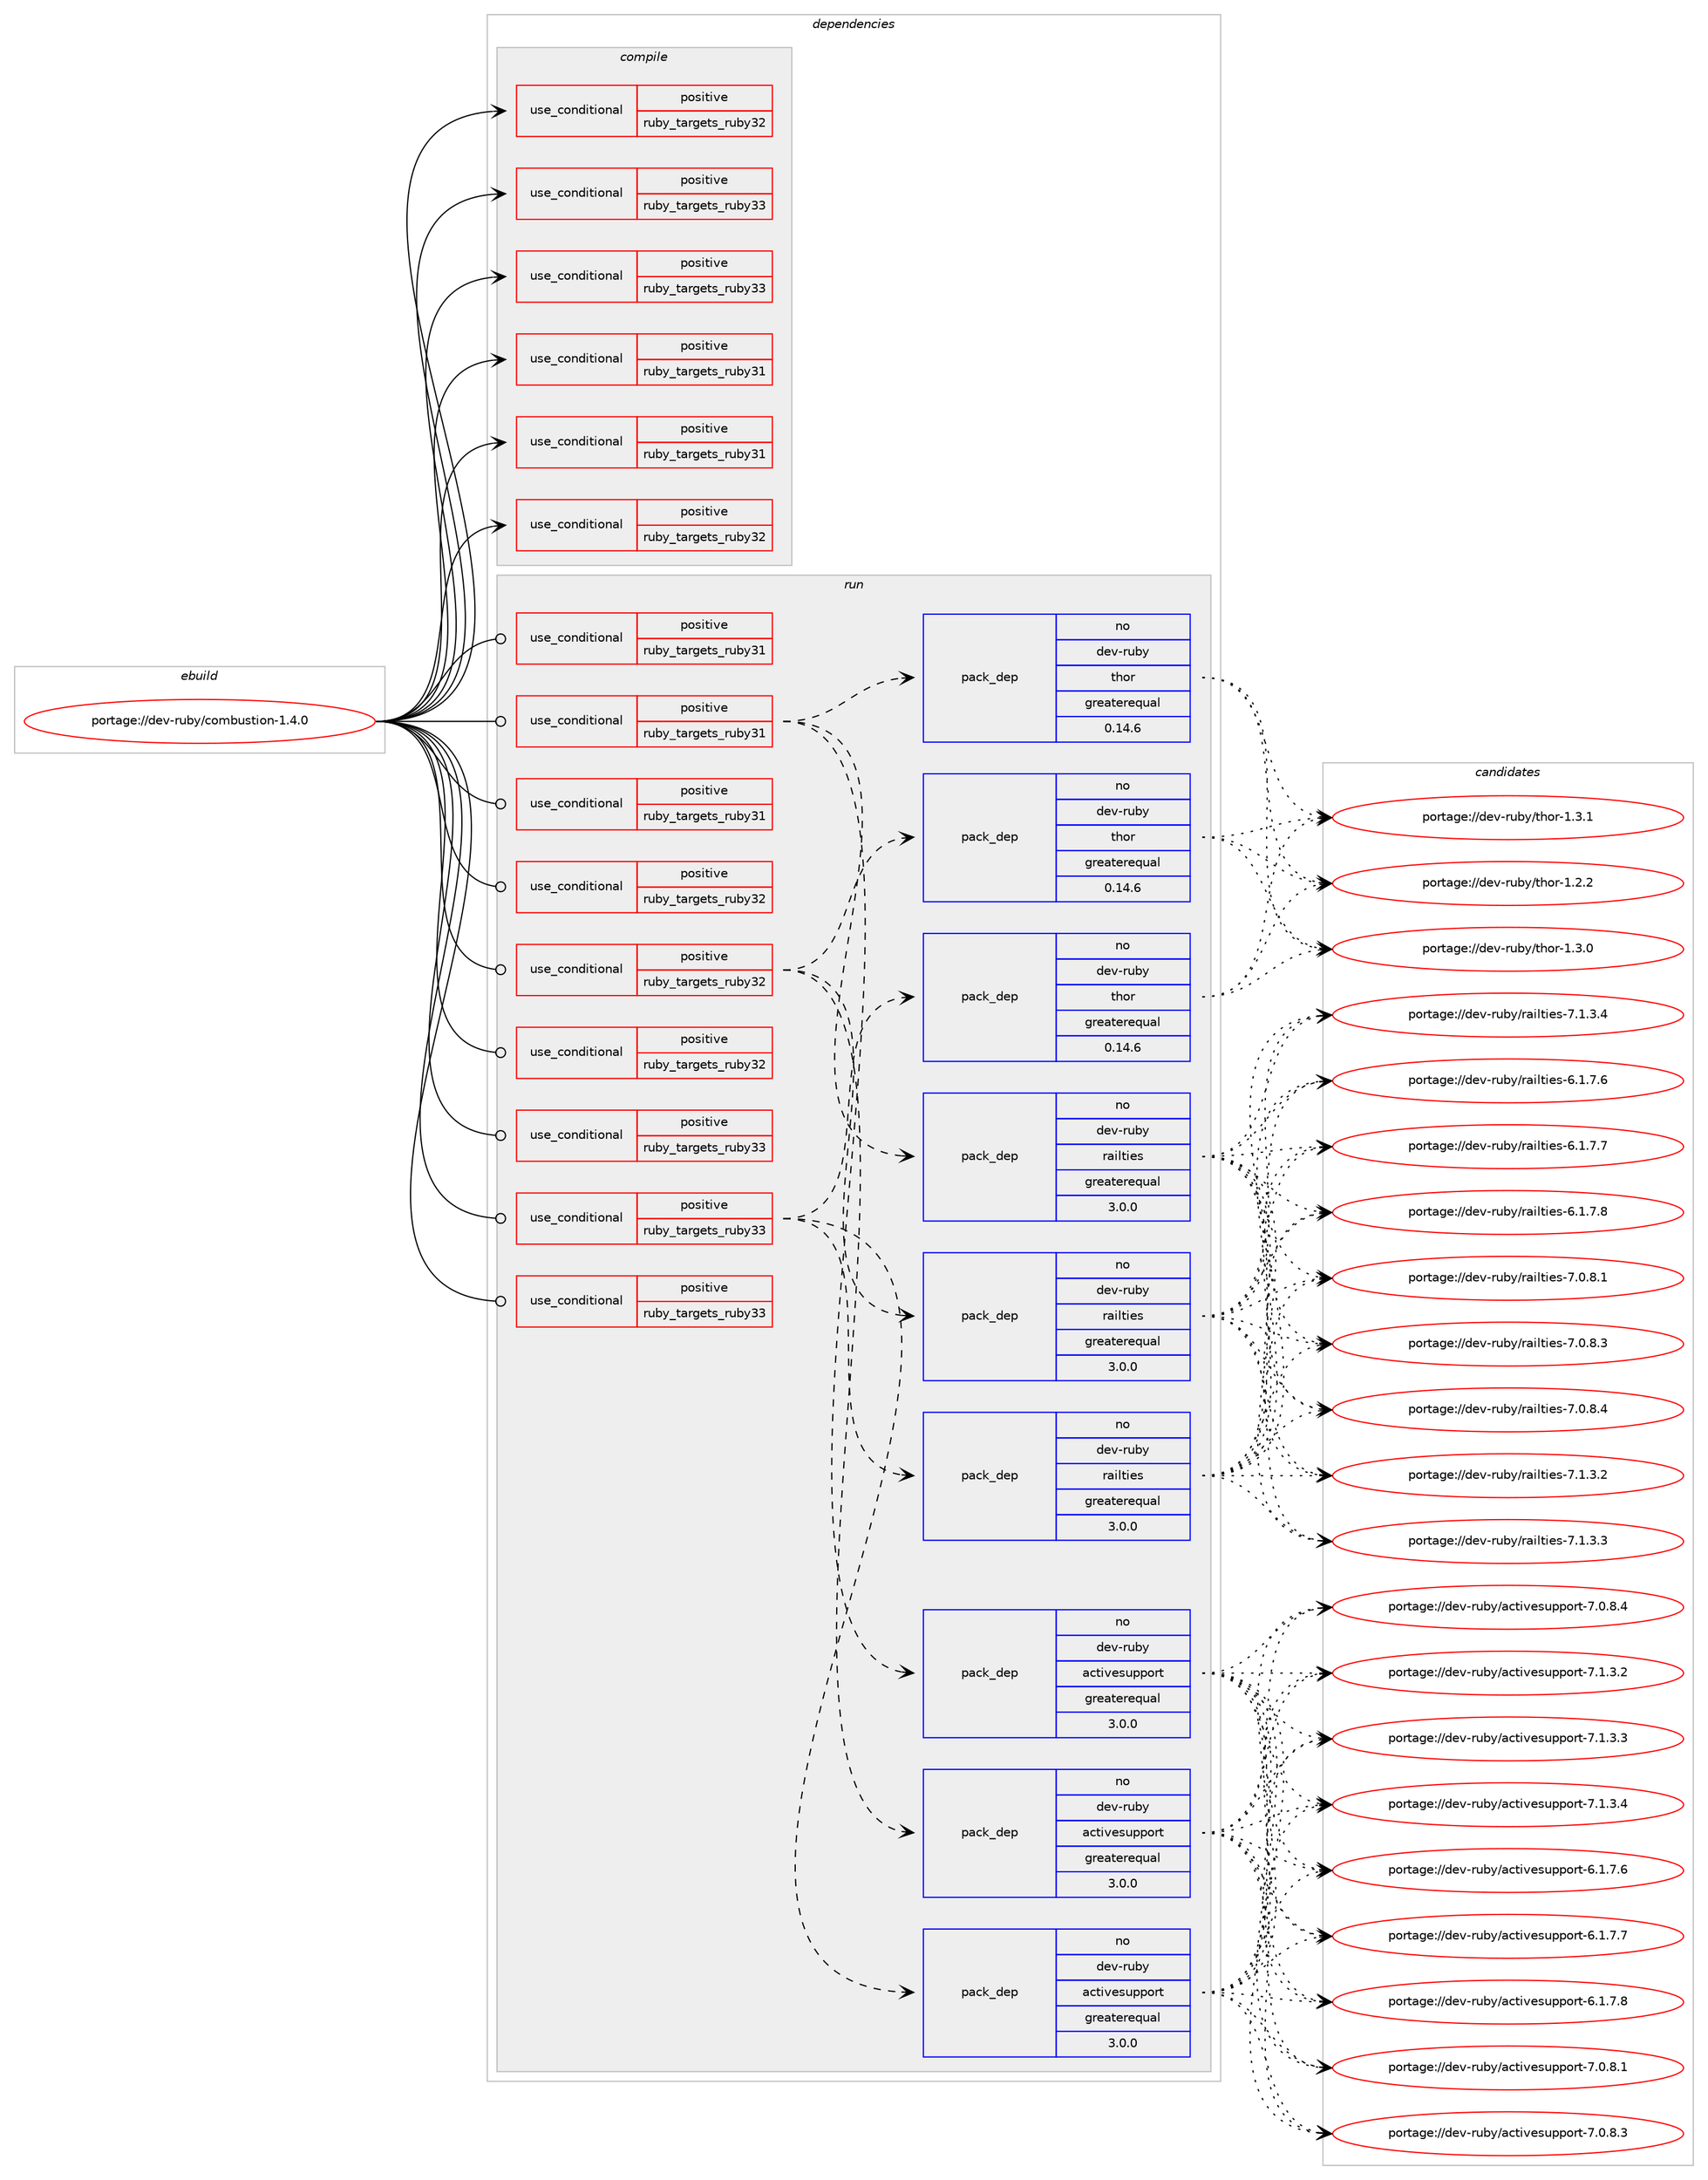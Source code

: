 digraph prolog {

# *************
# Graph options
# *************

newrank=true;
concentrate=true;
compound=true;
graph [rankdir=LR,fontname=Helvetica,fontsize=10,ranksep=1.5];#, ranksep=2.5, nodesep=0.2];
edge  [arrowhead=vee];
node  [fontname=Helvetica,fontsize=10];

# **********
# The ebuild
# **********

subgraph cluster_leftcol {
color=gray;
rank=same;
label=<<i>ebuild</i>>;
id [label="portage://dev-ruby/combustion-1.4.0", color=red, width=4, href="../dev-ruby/combustion-1.4.0.svg"];
}

# ****************
# The dependencies
# ****************

subgraph cluster_midcol {
color=gray;
label=<<i>dependencies</i>>;
subgraph cluster_compile {
fillcolor="#eeeeee";
style=filled;
label=<<i>compile</i>>;
subgraph cond44632 {
dependency91573 [label=<<TABLE BORDER="0" CELLBORDER="1" CELLSPACING="0" CELLPADDING="4"><TR><TD ROWSPAN="3" CELLPADDING="10">use_conditional</TD></TR><TR><TD>positive</TD></TR><TR><TD>ruby_targets_ruby31</TD></TR></TABLE>>, shape=none, color=red];
# *** BEGIN UNKNOWN DEPENDENCY TYPE (TODO) ***
# dependency91573 -> package_dependency(portage://dev-ruby/combustion-1.4.0,install,no,dev-lang,ruby,none,[,,],[slot(3.1)],[])
# *** END UNKNOWN DEPENDENCY TYPE (TODO) ***

}
id:e -> dependency91573:w [weight=20,style="solid",arrowhead="vee"];
subgraph cond44633 {
dependency91574 [label=<<TABLE BORDER="0" CELLBORDER="1" CELLSPACING="0" CELLPADDING="4"><TR><TD ROWSPAN="3" CELLPADDING="10">use_conditional</TD></TR><TR><TD>positive</TD></TR><TR><TD>ruby_targets_ruby31</TD></TR></TABLE>>, shape=none, color=red];
# *** BEGIN UNKNOWN DEPENDENCY TYPE (TODO) ***
# dependency91574 -> package_dependency(portage://dev-ruby/combustion-1.4.0,install,no,virtual,rubygems,none,[,,],[],[use(enable(ruby_targets_ruby31),negative)])
# *** END UNKNOWN DEPENDENCY TYPE (TODO) ***

}
id:e -> dependency91574:w [weight=20,style="solid",arrowhead="vee"];
subgraph cond44634 {
dependency91575 [label=<<TABLE BORDER="0" CELLBORDER="1" CELLSPACING="0" CELLPADDING="4"><TR><TD ROWSPAN="3" CELLPADDING="10">use_conditional</TD></TR><TR><TD>positive</TD></TR><TR><TD>ruby_targets_ruby32</TD></TR></TABLE>>, shape=none, color=red];
# *** BEGIN UNKNOWN DEPENDENCY TYPE (TODO) ***
# dependency91575 -> package_dependency(portage://dev-ruby/combustion-1.4.0,install,no,dev-lang,ruby,none,[,,],[slot(3.2)],[])
# *** END UNKNOWN DEPENDENCY TYPE (TODO) ***

}
id:e -> dependency91575:w [weight=20,style="solid",arrowhead="vee"];
subgraph cond44635 {
dependency91576 [label=<<TABLE BORDER="0" CELLBORDER="1" CELLSPACING="0" CELLPADDING="4"><TR><TD ROWSPAN="3" CELLPADDING="10">use_conditional</TD></TR><TR><TD>positive</TD></TR><TR><TD>ruby_targets_ruby32</TD></TR></TABLE>>, shape=none, color=red];
# *** BEGIN UNKNOWN DEPENDENCY TYPE (TODO) ***
# dependency91576 -> package_dependency(portage://dev-ruby/combustion-1.4.0,install,no,virtual,rubygems,none,[,,],[],[use(enable(ruby_targets_ruby32),negative)])
# *** END UNKNOWN DEPENDENCY TYPE (TODO) ***

}
id:e -> dependency91576:w [weight=20,style="solid",arrowhead="vee"];
subgraph cond44636 {
dependency91577 [label=<<TABLE BORDER="0" CELLBORDER="1" CELLSPACING="0" CELLPADDING="4"><TR><TD ROWSPAN="3" CELLPADDING="10">use_conditional</TD></TR><TR><TD>positive</TD></TR><TR><TD>ruby_targets_ruby33</TD></TR></TABLE>>, shape=none, color=red];
# *** BEGIN UNKNOWN DEPENDENCY TYPE (TODO) ***
# dependency91577 -> package_dependency(portage://dev-ruby/combustion-1.4.0,install,no,dev-lang,ruby,none,[,,],[slot(3.3)],[])
# *** END UNKNOWN DEPENDENCY TYPE (TODO) ***

}
id:e -> dependency91577:w [weight=20,style="solid",arrowhead="vee"];
subgraph cond44637 {
dependency91578 [label=<<TABLE BORDER="0" CELLBORDER="1" CELLSPACING="0" CELLPADDING="4"><TR><TD ROWSPAN="3" CELLPADDING="10">use_conditional</TD></TR><TR><TD>positive</TD></TR><TR><TD>ruby_targets_ruby33</TD></TR></TABLE>>, shape=none, color=red];
# *** BEGIN UNKNOWN DEPENDENCY TYPE (TODO) ***
# dependency91578 -> package_dependency(portage://dev-ruby/combustion-1.4.0,install,no,virtual,rubygems,none,[,,],[],[use(enable(ruby_targets_ruby33),negative)])
# *** END UNKNOWN DEPENDENCY TYPE (TODO) ***

}
id:e -> dependency91578:w [weight=20,style="solid",arrowhead="vee"];
}
subgraph cluster_compileandrun {
fillcolor="#eeeeee";
style=filled;
label=<<i>compile and run</i>>;
}
subgraph cluster_run {
fillcolor="#eeeeee";
style=filled;
label=<<i>run</i>>;
subgraph cond44638 {
dependency91579 [label=<<TABLE BORDER="0" CELLBORDER="1" CELLSPACING="0" CELLPADDING="4"><TR><TD ROWSPAN="3" CELLPADDING="10">use_conditional</TD></TR><TR><TD>positive</TD></TR><TR><TD>ruby_targets_ruby31</TD></TR></TABLE>>, shape=none, color=red];
# *** BEGIN UNKNOWN DEPENDENCY TYPE (TODO) ***
# dependency91579 -> package_dependency(portage://dev-ruby/combustion-1.4.0,run,no,dev-lang,ruby,none,[,,],[slot(3.1)],[])
# *** END UNKNOWN DEPENDENCY TYPE (TODO) ***

}
id:e -> dependency91579:w [weight=20,style="solid",arrowhead="odot"];
subgraph cond44639 {
dependency91580 [label=<<TABLE BORDER="0" CELLBORDER="1" CELLSPACING="0" CELLPADDING="4"><TR><TD ROWSPAN="3" CELLPADDING="10">use_conditional</TD></TR><TR><TD>positive</TD></TR><TR><TD>ruby_targets_ruby31</TD></TR></TABLE>>, shape=none, color=red];
subgraph pack45678 {
dependency91581 [label=<<TABLE BORDER="0" CELLBORDER="1" CELLSPACING="0" CELLPADDING="4" WIDTH="220"><TR><TD ROWSPAN="6" CELLPADDING="30">pack_dep</TD></TR><TR><TD WIDTH="110">no</TD></TR><TR><TD>dev-ruby</TD></TR><TR><TD>activesupport</TD></TR><TR><TD>greaterequal</TD></TR><TR><TD>3.0.0</TD></TR></TABLE>>, shape=none, color=blue];
}
dependency91580:e -> dependency91581:w [weight=20,style="dashed",arrowhead="vee"];
subgraph pack45679 {
dependency91582 [label=<<TABLE BORDER="0" CELLBORDER="1" CELLSPACING="0" CELLPADDING="4" WIDTH="220"><TR><TD ROWSPAN="6" CELLPADDING="30">pack_dep</TD></TR><TR><TD WIDTH="110">no</TD></TR><TR><TD>dev-ruby</TD></TR><TR><TD>railties</TD></TR><TR><TD>greaterequal</TD></TR><TR><TD>3.0.0</TD></TR></TABLE>>, shape=none, color=blue];
}
dependency91580:e -> dependency91582:w [weight=20,style="dashed",arrowhead="vee"];
subgraph pack45680 {
dependency91583 [label=<<TABLE BORDER="0" CELLBORDER="1" CELLSPACING="0" CELLPADDING="4" WIDTH="220"><TR><TD ROWSPAN="6" CELLPADDING="30">pack_dep</TD></TR><TR><TD WIDTH="110">no</TD></TR><TR><TD>dev-ruby</TD></TR><TR><TD>thor</TD></TR><TR><TD>greaterequal</TD></TR><TR><TD>0.14.6</TD></TR></TABLE>>, shape=none, color=blue];
}
dependency91580:e -> dependency91583:w [weight=20,style="dashed",arrowhead="vee"];
}
id:e -> dependency91580:w [weight=20,style="solid",arrowhead="odot"];
subgraph cond44640 {
dependency91584 [label=<<TABLE BORDER="0" CELLBORDER="1" CELLSPACING="0" CELLPADDING="4"><TR><TD ROWSPAN="3" CELLPADDING="10">use_conditional</TD></TR><TR><TD>positive</TD></TR><TR><TD>ruby_targets_ruby31</TD></TR></TABLE>>, shape=none, color=red];
# *** BEGIN UNKNOWN DEPENDENCY TYPE (TODO) ***
# dependency91584 -> package_dependency(portage://dev-ruby/combustion-1.4.0,run,no,virtual,rubygems,none,[,,],[],[use(enable(ruby_targets_ruby31),negative)])
# *** END UNKNOWN DEPENDENCY TYPE (TODO) ***

}
id:e -> dependency91584:w [weight=20,style="solid",arrowhead="odot"];
subgraph cond44641 {
dependency91585 [label=<<TABLE BORDER="0" CELLBORDER="1" CELLSPACING="0" CELLPADDING="4"><TR><TD ROWSPAN="3" CELLPADDING="10">use_conditional</TD></TR><TR><TD>positive</TD></TR><TR><TD>ruby_targets_ruby32</TD></TR></TABLE>>, shape=none, color=red];
# *** BEGIN UNKNOWN DEPENDENCY TYPE (TODO) ***
# dependency91585 -> package_dependency(portage://dev-ruby/combustion-1.4.0,run,no,dev-lang,ruby,none,[,,],[slot(3.2)],[])
# *** END UNKNOWN DEPENDENCY TYPE (TODO) ***

}
id:e -> dependency91585:w [weight=20,style="solid",arrowhead="odot"];
subgraph cond44642 {
dependency91586 [label=<<TABLE BORDER="0" CELLBORDER="1" CELLSPACING="0" CELLPADDING="4"><TR><TD ROWSPAN="3" CELLPADDING="10">use_conditional</TD></TR><TR><TD>positive</TD></TR><TR><TD>ruby_targets_ruby32</TD></TR></TABLE>>, shape=none, color=red];
subgraph pack45681 {
dependency91587 [label=<<TABLE BORDER="0" CELLBORDER="1" CELLSPACING="0" CELLPADDING="4" WIDTH="220"><TR><TD ROWSPAN="6" CELLPADDING="30">pack_dep</TD></TR><TR><TD WIDTH="110">no</TD></TR><TR><TD>dev-ruby</TD></TR><TR><TD>activesupport</TD></TR><TR><TD>greaterequal</TD></TR><TR><TD>3.0.0</TD></TR></TABLE>>, shape=none, color=blue];
}
dependency91586:e -> dependency91587:w [weight=20,style="dashed",arrowhead="vee"];
subgraph pack45682 {
dependency91588 [label=<<TABLE BORDER="0" CELLBORDER="1" CELLSPACING="0" CELLPADDING="4" WIDTH="220"><TR><TD ROWSPAN="6" CELLPADDING="30">pack_dep</TD></TR><TR><TD WIDTH="110">no</TD></TR><TR><TD>dev-ruby</TD></TR><TR><TD>railties</TD></TR><TR><TD>greaterequal</TD></TR><TR><TD>3.0.0</TD></TR></TABLE>>, shape=none, color=blue];
}
dependency91586:e -> dependency91588:w [weight=20,style="dashed",arrowhead="vee"];
subgraph pack45683 {
dependency91589 [label=<<TABLE BORDER="0" CELLBORDER="1" CELLSPACING="0" CELLPADDING="4" WIDTH="220"><TR><TD ROWSPAN="6" CELLPADDING="30">pack_dep</TD></TR><TR><TD WIDTH="110">no</TD></TR><TR><TD>dev-ruby</TD></TR><TR><TD>thor</TD></TR><TR><TD>greaterequal</TD></TR><TR><TD>0.14.6</TD></TR></TABLE>>, shape=none, color=blue];
}
dependency91586:e -> dependency91589:w [weight=20,style="dashed",arrowhead="vee"];
}
id:e -> dependency91586:w [weight=20,style="solid",arrowhead="odot"];
subgraph cond44643 {
dependency91590 [label=<<TABLE BORDER="0" CELLBORDER="1" CELLSPACING="0" CELLPADDING="4"><TR><TD ROWSPAN="3" CELLPADDING="10">use_conditional</TD></TR><TR><TD>positive</TD></TR><TR><TD>ruby_targets_ruby32</TD></TR></TABLE>>, shape=none, color=red];
# *** BEGIN UNKNOWN DEPENDENCY TYPE (TODO) ***
# dependency91590 -> package_dependency(portage://dev-ruby/combustion-1.4.0,run,no,virtual,rubygems,none,[,,],[],[use(enable(ruby_targets_ruby32),negative)])
# *** END UNKNOWN DEPENDENCY TYPE (TODO) ***

}
id:e -> dependency91590:w [weight=20,style="solid",arrowhead="odot"];
subgraph cond44644 {
dependency91591 [label=<<TABLE BORDER="0" CELLBORDER="1" CELLSPACING="0" CELLPADDING="4"><TR><TD ROWSPAN="3" CELLPADDING="10">use_conditional</TD></TR><TR><TD>positive</TD></TR><TR><TD>ruby_targets_ruby33</TD></TR></TABLE>>, shape=none, color=red];
# *** BEGIN UNKNOWN DEPENDENCY TYPE (TODO) ***
# dependency91591 -> package_dependency(portage://dev-ruby/combustion-1.4.0,run,no,dev-lang,ruby,none,[,,],[slot(3.3)],[])
# *** END UNKNOWN DEPENDENCY TYPE (TODO) ***

}
id:e -> dependency91591:w [weight=20,style="solid",arrowhead="odot"];
subgraph cond44645 {
dependency91592 [label=<<TABLE BORDER="0" CELLBORDER="1" CELLSPACING="0" CELLPADDING="4"><TR><TD ROWSPAN="3" CELLPADDING="10">use_conditional</TD></TR><TR><TD>positive</TD></TR><TR><TD>ruby_targets_ruby33</TD></TR></TABLE>>, shape=none, color=red];
subgraph pack45684 {
dependency91593 [label=<<TABLE BORDER="0" CELLBORDER="1" CELLSPACING="0" CELLPADDING="4" WIDTH="220"><TR><TD ROWSPAN="6" CELLPADDING="30">pack_dep</TD></TR><TR><TD WIDTH="110">no</TD></TR><TR><TD>dev-ruby</TD></TR><TR><TD>activesupport</TD></TR><TR><TD>greaterequal</TD></TR><TR><TD>3.0.0</TD></TR></TABLE>>, shape=none, color=blue];
}
dependency91592:e -> dependency91593:w [weight=20,style="dashed",arrowhead="vee"];
subgraph pack45685 {
dependency91594 [label=<<TABLE BORDER="0" CELLBORDER="1" CELLSPACING="0" CELLPADDING="4" WIDTH="220"><TR><TD ROWSPAN="6" CELLPADDING="30">pack_dep</TD></TR><TR><TD WIDTH="110">no</TD></TR><TR><TD>dev-ruby</TD></TR><TR><TD>railties</TD></TR><TR><TD>greaterequal</TD></TR><TR><TD>3.0.0</TD></TR></TABLE>>, shape=none, color=blue];
}
dependency91592:e -> dependency91594:w [weight=20,style="dashed",arrowhead="vee"];
subgraph pack45686 {
dependency91595 [label=<<TABLE BORDER="0" CELLBORDER="1" CELLSPACING="0" CELLPADDING="4" WIDTH="220"><TR><TD ROWSPAN="6" CELLPADDING="30">pack_dep</TD></TR><TR><TD WIDTH="110">no</TD></TR><TR><TD>dev-ruby</TD></TR><TR><TD>thor</TD></TR><TR><TD>greaterequal</TD></TR><TR><TD>0.14.6</TD></TR></TABLE>>, shape=none, color=blue];
}
dependency91592:e -> dependency91595:w [weight=20,style="dashed",arrowhead="vee"];
}
id:e -> dependency91592:w [weight=20,style="solid",arrowhead="odot"];
subgraph cond44646 {
dependency91596 [label=<<TABLE BORDER="0" CELLBORDER="1" CELLSPACING="0" CELLPADDING="4"><TR><TD ROWSPAN="3" CELLPADDING="10">use_conditional</TD></TR><TR><TD>positive</TD></TR><TR><TD>ruby_targets_ruby33</TD></TR></TABLE>>, shape=none, color=red];
# *** BEGIN UNKNOWN DEPENDENCY TYPE (TODO) ***
# dependency91596 -> package_dependency(portage://dev-ruby/combustion-1.4.0,run,no,virtual,rubygems,none,[,,],[],[use(enable(ruby_targets_ruby33),negative)])
# *** END UNKNOWN DEPENDENCY TYPE (TODO) ***

}
id:e -> dependency91596:w [weight=20,style="solid",arrowhead="odot"];
}
}

# **************
# The candidates
# **************

subgraph cluster_choices {
rank=same;
color=gray;
label=<<i>candidates</i>>;

subgraph choice45678 {
color=black;
nodesep=1;
choice10010111845114117981214797991161051181011151171121121111141164554464946554654 [label="portage://dev-ruby/activesupport-6.1.7.6", color=red, width=4,href="../dev-ruby/activesupport-6.1.7.6.svg"];
choice10010111845114117981214797991161051181011151171121121111141164554464946554655 [label="portage://dev-ruby/activesupport-6.1.7.7", color=red, width=4,href="../dev-ruby/activesupport-6.1.7.7.svg"];
choice10010111845114117981214797991161051181011151171121121111141164554464946554656 [label="portage://dev-ruby/activesupport-6.1.7.8", color=red, width=4,href="../dev-ruby/activesupport-6.1.7.8.svg"];
choice10010111845114117981214797991161051181011151171121121111141164555464846564649 [label="portage://dev-ruby/activesupport-7.0.8.1", color=red, width=4,href="../dev-ruby/activesupport-7.0.8.1.svg"];
choice10010111845114117981214797991161051181011151171121121111141164555464846564651 [label="portage://dev-ruby/activesupport-7.0.8.3", color=red, width=4,href="../dev-ruby/activesupport-7.0.8.3.svg"];
choice10010111845114117981214797991161051181011151171121121111141164555464846564652 [label="portage://dev-ruby/activesupport-7.0.8.4", color=red, width=4,href="../dev-ruby/activesupport-7.0.8.4.svg"];
choice10010111845114117981214797991161051181011151171121121111141164555464946514650 [label="portage://dev-ruby/activesupport-7.1.3.2", color=red, width=4,href="../dev-ruby/activesupport-7.1.3.2.svg"];
choice10010111845114117981214797991161051181011151171121121111141164555464946514651 [label="portage://dev-ruby/activesupport-7.1.3.3", color=red, width=4,href="../dev-ruby/activesupport-7.1.3.3.svg"];
choice10010111845114117981214797991161051181011151171121121111141164555464946514652 [label="portage://dev-ruby/activesupport-7.1.3.4", color=red, width=4,href="../dev-ruby/activesupport-7.1.3.4.svg"];
dependency91581:e -> choice10010111845114117981214797991161051181011151171121121111141164554464946554654:w [style=dotted,weight="100"];
dependency91581:e -> choice10010111845114117981214797991161051181011151171121121111141164554464946554655:w [style=dotted,weight="100"];
dependency91581:e -> choice10010111845114117981214797991161051181011151171121121111141164554464946554656:w [style=dotted,weight="100"];
dependency91581:e -> choice10010111845114117981214797991161051181011151171121121111141164555464846564649:w [style=dotted,weight="100"];
dependency91581:e -> choice10010111845114117981214797991161051181011151171121121111141164555464846564651:w [style=dotted,weight="100"];
dependency91581:e -> choice10010111845114117981214797991161051181011151171121121111141164555464846564652:w [style=dotted,weight="100"];
dependency91581:e -> choice10010111845114117981214797991161051181011151171121121111141164555464946514650:w [style=dotted,weight="100"];
dependency91581:e -> choice10010111845114117981214797991161051181011151171121121111141164555464946514651:w [style=dotted,weight="100"];
dependency91581:e -> choice10010111845114117981214797991161051181011151171121121111141164555464946514652:w [style=dotted,weight="100"];
}
subgraph choice45679 {
color=black;
nodesep=1;
choice100101118451141179812147114971051081161051011154554464946554654 [label="portage://dev-ruby/railties-6.1.7.6", color=red, width=4,href="../dev-ruby/railties-6.1.7.6.svg"];
choice100101118451141179812147114971051081161051011154554464946554655 [label="portage://dev-ruby/railties-6.1.7.7", color=red, width=4,href="../dev-ruby/railties-6.1.7.7.svg"];
choice100101118451141179812147114971051081161051011154554464946554656 [label="portage://dev-ruby/railties-6.1.7.8", color=red, width=4,href="../dev-ruby/railties-6.1.7.8.svg"];
choice100101118451141179812147114971051081161051011154555464846564649 [label="portage://dev-ruby/railties-7.0.8.1", color=red, width=4,href="../dev-ruby/railties-7.0.8.1.svg"];
choice100101118451141179812147114971051081161051011154555464846564651 [label="portage://dev-ruby/railties-7.0.8.3", color=red, width=4,href="../dev-ruby/railties-7.0.8.3.svg"];
choice100101118451141179812147114971051081161051011154555464846564652 [label="portage://dev-ruby/railties-7.0.8.4", color=red, width=4,href="../dev-ruby/railties-7.0.8.4.svg"];
choice100101118451141179812147114971051081161051011154555464946514650 [label="portage://dev-ruby/railties-7.1.3.2", color=red, width=4,href="../dev-ruby/railties-7.1.3.2.svg"];
choice100101118451141179812147114971051081161051011154555464946514651 [label="portage://dev-ruby/railties-7.1.3.3", color=red, width=4,href="../dev-ruby/railties-7.1.3.3.svg"];
choice100101118451141179812147114971051081161051011154555464946514652 [label="portage://dev-ruby/railties-7.1.3.4", color=red, width=4,href="../dev-ruby/railties-7.1.3.4.svg"];
dependency91582:e -> choice100101118451141179812147114971051081161051011154554464946554654:w [style=dotted,weight="100"];
dependency91582:e -> choice100101118451141179812147114971051081161051011154554464946554655:w [style=dotted,weight="100"];
dependency91582:e -> choice100101118451141179812147114971051081161051011154554464946554656:w [style=dotted,weight="100"];
dependency91582:e -> choice100101118451141179812147114971051081161051011154555464846564649:w [style=dotted,weight="100"];
dependency91582:e -> choice100101118451141179812147114971051081161051011154555464846564651:w [style=dotted,weight="100"];
dependency91582:e -> choice100101118451141179812147114971051081161051011154555464846564652:w [style=dotted,weight="100"];
dependency91582:e -> choice100101118451141179812147114971051081161051011154555464946514650:w [style=dotted,weight="100"];
dependency91582:e -> choice100101118451141179812147114971051081161051011154555464946514651:w [style=dotted,weight="100"];
dependency91582:e -> choice100101118451141179812147114971051081161051011154555464946514652:w [style=dotted,weight="100"];
}
subgraph choice45680 {
color=black;
nodesep=1;
choice100101118451141179812147116104111114454946504650 [label="portage://dev-ruby/thor-1.2.2", color=red, width=4,href="../dev-ruby/thor-1.2.2.svg"];
choice100101118451141179812147116104111114454946514648 [label="portage://dev-ruby/thor-1.3.0", color=red, width=4,href="../dev-ruby/thor-1.3.0.svg"];
choice100101118451141179812147116104111114454946514649 [label="portage://dev-ruby/thor-1.3.1", color=red, width=4,href="../dev-ruby/thor-1.3.1.svg"];
dependency91583:e -> choice100101118451141179812147116104111114454946504650:w [style=dotted,weight="100"];
dependency91583:e -> choice100101118451141179812147116104111114454946514648:w [style=dotted,weight="100"];
dependency91583:e -> choice100101118451141179812147116104111114454946514649:w [style=dotted,weight="100"];
}
subgraph choice45681 {
color=black;
nodesep=1;
choice10010111845114117981214797991161051181011151171121121111141164554464946554654 [label="portage://dev-ruby/activesupport-6.1.7.6", color=red, width=4,href="../dev-ruby/activesupport-6.1.7.6.svg"];
choice10010111845114117981214797991161051181011151171121121111141164554464946554655 [label="portage://dev-ruby/activesupport-6.1.7.7", color=red, width=4,href="../dev-ruby/activesupport-6.1.7.7.svg"];
choice10010111845114117981214797991161051181011151171121121111141164554464946554656 [label="portage://dev-ruby/activesupport-6.1.7.8", color=red, width=4,href="../dev-ruby/activesupport-6.1.7.8.svg"];
choice10010111845114117981214797991161051181011151171121121111141164555464846564649 [label="portage://dev-ruby/activesupport-7.0.8.1", color=red, width=4,href="../dev-ruby/activesupport-7.0.8.1.svg"];
choice10010111845114117981214797991161051181011151171121121111141164555464846564651 [label="portage://dev-ruby/activesupport-7.0.8.3", color=red, width=4,href="../dev-ruby/activesupport-7.0.8.3.svg"];
choice10010111845114117981214797991161051181011151171121121111141164555464846564652 [label="portage://dev-ruby/activesupport-7.0.8.4", color=red, width=4,href="../dev-ruby/activesupport-7.0.8.4.svg"];
choice10010111845114117981214797991161051181011151171121121111141164555464946514650 [label="portage://dev-ruby/activesupport-7.1.3.2", color=red, width=4,href="../dev-ruby/activesupport-7.1.3.2.svg"];
choice10010111845114117981214797991161051181011151171121121111141164555464946514651 [label="portage://dev-ruby/activesupport-7.1.3.3", color=red, width=4,href="../dev-ruby/activesupport-7.1.3.3.svg"];
choice10010111845114117981214797991161051181011151171121121111141164555464946514652 [label="portage://dev-ruby/activesupport-7.1.3.4", color=red, width=4,href="../dev-ruby/activesupport-7.1.3.4.svg"];
dependency91587:e -> choice10010111845114117981214797991161051181011151171121121111141164554464946554654:w [style=dotted,weight="100"];
dependency91587:e -> choice10010111845114117981214797991161051181011151171121121111141164554464946554655:w [style=dotted,weight="100"];
dependency91587:e -> choice10010111845114117981214797991161051181011151171121121111141164554464946554656:w [style=dotted,weight="100"];
dependency91587:e -> choice10010111845114117981214797991161051181011151171121121111141164555464846564649:w [style=dotted,weight="100"];
dependency91587:e -> choice10010111845114117981214797991161051181011151171121121111141164555464846564651:w [style=dotted,weight="100"];
dependency91587:e -> choice10010111845114117981214797991161051181011151171121121111141164555464846564652:w [style=dotted,weight="100"];
dependency91587:e -> choice10010111845114117981214797991161051181011151171121121111141164555464946514650:w [style=dotted,weight="100"];
dependency91587:e -> choice10010111845114117981214797991161051181011151171121121111141164555464946514651:w [style=dotted,weight="100"];
dependency91587:e -> choice10010111845114117981214797991161051181011151171121121111141164555464946514652:w [style=dotted,weight="100"];
}
subgraph choice45682 {
color=black;
nodesep=1;
choice100101118451141179812147114971051081161051011154554464946554654 [label="portage://dev-ruby/railties-6.1.7.6", color=red, width=4,href="../dev-ruby/railties-6.1.7.6.svg"];
choice100101118451141179812147114971051081161051011154554464946554655 [label="portage://dev-ruby/railties-6.1.7.7", color=red, width=4,href="../dev-ruby/railties-6.1.7.7.svg"];
choice100101118451141179812147114971051081161051011154554464946554656 [label="portage://dev-ruby/railties-6.1.7.8", color=red, width=4,href="../dev-ruby/railties-6.1.7.8.svg"];
choice100101118451141179812147114971051081161051011154555464846564649 [label="portage://dev-ruby/railties-7.0.8.1", color=red, width=4,href="../dev-ruby/railties-7.0.8.1.svg"];
choice100101118451141179812147114971051081161051011154555464846564651 [label="portage://dev-ruby/railties-7.0.8.3", color=red, width=4,href="../dev-ruby/railties-7.0.8.3.svg"];
choice100101118451141179812147114971051081161051011154555464846564652 [label="portage://dev-ruby/railties-7.0.8.4", color=red, width=4,href="../dev-ruby/railties-7.0.8.4.svg"];
choice100101118451141179812147114971051081161051011154555464946514650 [label="portage://dev-ruby/railties-7.1.3.2", color=red, width=4,href="../dev-ruby/railties-7.1.3.2.svg"];
choice100101118451141179812147114971051081161051011154555464946514651 [label="portage://dev-ruby/railties-7.1.3.3", color=red, width=4,href="../dev-ruby/railties-7.1.3.3.svg"];
choice100101118451141179812147114971051081161051011154555464946514652 [label="portage://dev-ruby/railties-7.1.3.4", color=red, width=4,href="../dev-ruby/railties-7.1.3.4.svg"];
dependency91588:e -> choice100101118451141179812147114971051081161051011154554464946554654:w [style=dotted,weight="100"];
dependency91588:e -> choice100101118451141179812147114971051081161051011154554464946554655:w [style=dotted,weight="100"];
dependency91588:e -> choice100101118451141179812147114971051081161051011154554464946554656:w [style=dotted,weight="100"];
dependency91588:e -> choice100101118451141179812147114971051081161051011154555464846564649:w [style=dotted,weight="100"];
dependency91588:e -> choice100101118451141179812147114971051081161051011154555464846564651:w [style=dotted,weight="100"];
dependency91588:e -> choice100101118451141179812147114971051081161051011154555464846564652:w [style=dotted,weight="100"];
dependency91588:e -> choice100101118451141179812147114971051081161051011154555464946514650:w [style=dotted,weight="100"];
dependency91588:e -> choice100101118451141179812147114971051081161051011154555464946514651:w [style=dotted,weight="100"];
dependency91588:e -> choice100101118451141179812147114971051081161051011154555464946514652:w [style=dotted,weight="100"];
}
subgraph choice45683 {
color=black;
nodesep=1;
choice100101118451141179812147116104111114454946504650 [label="portage://dev-ruby/thor-1.2.2", color=red, width=4,href="../dev-ruby/thor-1.2.2.svg"];
choice100101118451141179812147116104111114454946514648 [label="portage://dev-ruby/thor-1.3.0", color=red, width=4,href="../dev-ruby/thor-1.3.0.svg"];
choice100101118451141179812147116104111114454946514649 [label="portage://dev-ruby/thor-1.3.1", color=red, width=4,href="../dev-ruby/thor-1.3.1.svg"];
dependency91589:e -> choice100101118451141179812147116104111114454946504650:w [style=dotted,weight="100"];
dependency91589:e -> choice100101118451141179812147116104111114454946514648:w [style=dotted,weight="100"];
dependency91589:e -> choice100101118451141179812147116104111114454946514649:w [style=dotted,weight="100"];
}
subgraph choice45684 {
color=black;
nodesep=1;
choice10010111845114117981214797991161051181011151171121121111141164554464946554654 [label="portage://dev-ruby/activesupport-6.1.7.6", color=red, width=4,href="../dev-ruby/activesupport-6.1.7.6.svg"];
choice10010111845114117981214797991161051181011151171121121111141164554464946554655 [label="portage://dev-ruby/activesupport-6.1.7.7", color=red, width=4,href="../dev-ruby/activesupport-6.1.7.7.svg"];
choice10010111845114117981214797991161051181011151171121121111141164554464946554656 [label="portage://dev-ruby/activesupport-6.1.7.8", color=red, width=4,href="../dev-ruby/activesupport-6.1.7.8.svg"];
choice10010111845114117981214797991161051181011151171121121111141164555464846564649 [label="portage://dev-ruby/activesupport-7.0.8.1", color=red, width=4,href="../dev-ruby/activesupport-7.0.8.1.svg"];
choice10010111845114117981214797991161051181011151171121121111141164555464846564651 [label="portage://dev-ruby/activesupport-7.0.8.3", color=red, width=4,href="../dev-ruby/activesupport-7.0.8.3.svg"];
choice10010111845114117981214797991161051181011151171121121111141164555464846564652 [label="portage://dev-ruby/activesupport-7.0.8.4", color=red, width=4,href="../dev-ruby/activesupport-7.0.8.4.svg"];
choice10010111845114117981214797991161051181011151171121121111141164555464946514650 [label="portage://dev-ruby/activesupport-7.1.3.2", color=red, width=4,href="../dev-ruby/activesupport-7.1.3.2.svg"];
choice10010111845114117981214797991161051181011151171121121111141164555464946514651 [label="portage://dev-ruby/activesupport-7.1.3.3", color=red, width=4,href="../dev-ruby/activesupport-7.1.3.3.svg"];
choice10010111845114117981214797991161051181011151171121121111141164555464946514652 [label="portage://dev-ruby/activesupport-7.1.3.4", color=red, width=4,href="../dev-ruby/activesupport-7.1.3.4.svg"];
dependency91593:e -> choice10010111845114117981214797991161051181011151171121121111141164554464946554654:w [style=dotted,weight="100"];
dependency91593:e -> choice10010111845114117981214797991161051181011151171121121111141164554464946554655:w [style=dotted,weight="100"];
dependency91593:e -> choice10010111845114117981214797991161051181011151171121121111141164554464946554656:w [style=dotted,weight="100"];
dependency91593:e -> choice10010111845114117981214797991161051181011151171121121111141164555464846564649:w [style=dotted,weight="100"];
dependency91593:e -> choice10010111845114117981214797991161051181011151171121121111141164555464846564651:w [style=dotted,weight="100"];
dependency91593:e -> choice10010111845114117981214797991161051181011151171121121111141164555464846564652:w [style=dotted,weight="100"];
dependency91593:e -> choice10010111845114117981214797991161051181011151171121121111141164555464946514650:w [style=dotted,weight="100"];
dependency91593:e -> choice10010111845114117981214797991161051181011151171121121111141164555464946514651:w [style=dotted,weight="100"];
dependency91593:e -> choice10010111845114117981214797991161051181011151171121121111141164555464946514652:w [style=dotted,weight="100"];
}
subgraph choice45685 {
color=black;
nodesep=1;
choice100101118451141179812147114971051081161051011154554464946554654 [label="portage://dev-ruby/railties-6.1.7.6", color=red, width=4,href="../dev-ruby/railties-6.1.7.6.svg"];
choice100101118451141179812147114971051081161051011154554464946554655 [label="portage://dev-ruby/railties-6.1.7.7", color=red, width=4,href="../dev-ruby/railties-6.1.7.7.svg"];
choice100101118451141179812147114971051081161051011154554464946554656 [label="portage://dev-ruby/railties-6.1.7.8", color=red, width=4,href="../dev-ruby/railties-6.1.7.8.svg"];
choice100101118451141179812147114971051081161051011154555464846564649 [label="portage://dev-ruby/railties-7.0.8.1", color=red, width=4,href="../dev-ruby/railties-7.0.8.1.svg"];
choice100101118451141179812147114971051081161051011154555464846564651 [label="portage://dev-ruby/railties-7.0.8.3", color=red, width=4,href="../dev-ruby/railties-7.0.8.3.svg"];
choice100101118451141179812147114971051081161051011154555464846564652 [label="portage://dev-ruby/railties-7.0.8.4", color=red, width=4,href="../dev-ruby/railties-7.0.8.4.svg"];
choice100101118451141179812147114971051081161051011154555464946514650 [label="portage://dev-ruby/railties-7.1.3.2", color=red, width=4,href="../dev-ruby/railties-7.1.3.2.svg"];
choice100101118451141179812147114971051081161051011154555464946514651 [label="portage://dev-ruby/railties-7.1.3.3", color=red, width=4,href="../dev-ruby/railties-7.1.3.3.svg"];
choice100101118451141179812147114971051081161051011154555464946514652 [label="portage://dev-ruby/railties-7.1.3.4", color=red, width=4,href="../dev-ruby/railties-7.1.3.4.svg"];
dependency91594:e -> choice100101118451141179812147114971051081161051011154554464946554654:w [style=dotted,weight="100"];
dependency91594:e -> choice100101118451141179812147114971051081161051011154554464946554655:w [style=dotted,weight="100"];
dependency91594:e -> choice100101118451141179812147114971051081161051011154554464946554656:w [style=dotted,weight="100"];
dependency91594:e -> choice100101118451141179812147114971051081161051011154555464846564649:w [style=dotted,weight="100"];
dependency91594:e -> choice100101118451141179812147114971051081161051011154555464846564651:w [style=dotted,weight="100"];
dependency91594:e -> choice100101118451141179812147114971051081161051011154555464846564652:w [style=dotted,weight="100"];
dependency91594:e -> choice100101118451141179812147114971051081161051011154555464946514650:w [style=dotted,weight="100"];
dependency91594:e -> choice100101118451141179812147114971051081161051011154555464946514651:w [style=dotted,weight="100"];
dependency91594:e -> choice100101118451141179812147114971051081161051011154555464946514652:w [style=dotted,weight="100"];
}
subgraph choice45686 {
color=black;
nodesep=1;
choice100101118451141179812147116104111114454946504650 [label="portage://dev-ruby/thor-1.2.2", color=red, width=4,href="../dev-ruby/thor-1.2.2.svg"];
choice100101118451141179812147116104111114454946514648 [label="portage://dev-ruby/thor-1.3.0", color=red, width=4,href="../dev-ruby/thor-1.3.0.svg"];
choice100101118451141179812147116104111114454946514649 [label="portage://dev-ruby/thor-1.3.1", color=red, width=4,href="../dev-ruby/thor-1.3.1.svg"];
dependency91595:e -> choice100101118451141179812147116104111114454946504650:w [style=dotted,weight="100"];
dependency91595:e -> choice100101118451141179812147116104111114454946514648:w [style=dotted,weight="100"];
dependency91595:e -> choice100101118451141179812147116104111114454946514649:w [style=dotted,weight="100"];
}
}

}
